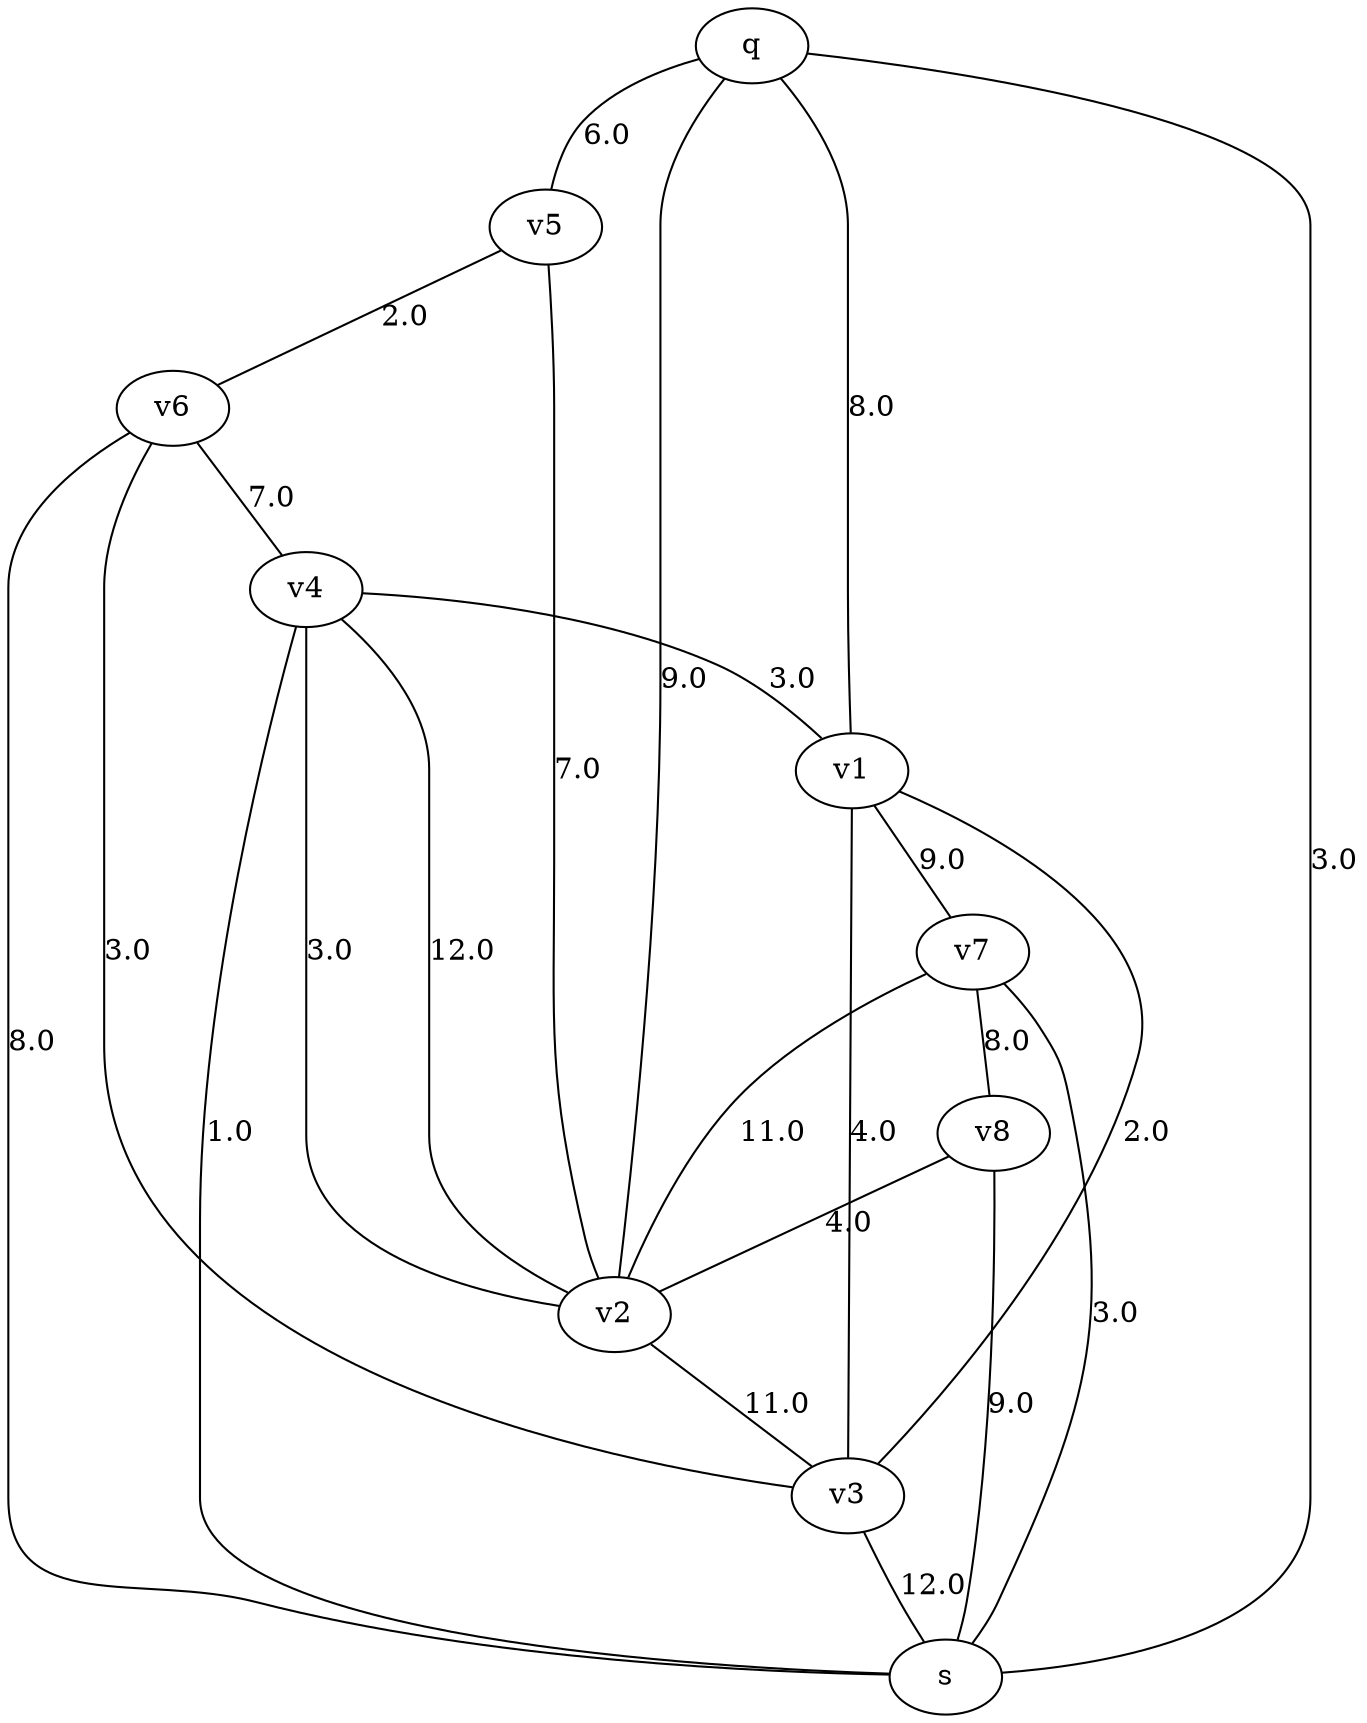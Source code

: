 graph G {
  v4 [ label="v4" ];
  s [ label="s" ];
  v3 [ label="v3" ];
  v1 [ label="v1" ];
  v5 [ label="v5" ];
  v6 [ label="v6" ];
  q [ label="q" ];
  v2 [ label="v2" ];
  v7 [ label="v7" ];
  v8 [ label="v8" ];
  v4 -- s [ label="1.0" ];
  v3 -- v1 [ label="2.0" ];
  v5 -- v6 [ label="2.0" ];
  q -- s [ label="3.0" ];
  v4 -- v1 [ label="3.0" ];
  v2 -- v4 [ label="3.0" ];
  v6 -- v3 [ label="3.0" ];
  v7 -- s [ label="3.0" ];
  v1 -- v3 [ label="4.0" ];
  v8 -- v2 [ label="4.0" ];
  q -- v5 [ label="6.0" ];
  v6 -- v4 [ label="7.0" ];
  v5 -- v2 [ label="7.0" ];
  q -- v1 [ label="8.0" ];
  v6 -- s [ label="8.0" ];
  v7 -- v8 [ label="8.0" ];
  q -- v2 [ label="9.0" ];
  v8 -- s [ label="9.0" ];
  v1 -- v7 [ label="9.0" ];
  v2 -- v3 [ label="11.0" ];
  v7 -- v2 [ label="11.0" ];
  v3 -- s [ label="12.0" ];
  v4 -- v2 [ label="12.0" ];
}
